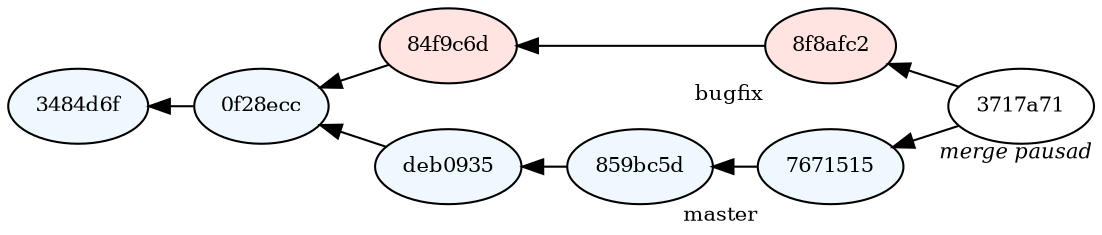 digraph branch 
{
  rankdir=LR
  ranksep=0.3
  nodesep=0.3
  node [fontsize=10, style=filled]
  edge [dir = "back"]
  c2 [label = "3484d6f", fillcolor=aliceblue]
  c3 [label = "0f28ecc", fillcolor=aliceblue]
  c4 [label = "84f9c6d", fillcolor=mistyrose]
  c5 [label = "8f8afc2", xlabel="bugfix", fillcolor=mistyrose]
  c6 [label = "deb0935", fillcolor=aliceblue]
  c7 [label = "859bc5d", fillcolor=aliceblue]
  c8 [label = "7671515", xlabel="master", fillcolor=aliceblue]
  c9 [label = "3717a71", xlabel=<<I>merge pausad</I>>, fillcolor=none]


  c2 -> c3 -> c4 -> c5 -> c9
  c3 -> c6 -> c7  -> c8 -> c9
}